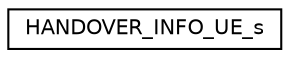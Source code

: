 digraph "Graphical Class Hierarchy"
{
 // LATEX_PDF_SIZE
  edge [fontname="Helvetica",fontsize="10",labelfontname="Helvetica",labelfontsize="10"];
  node [fontname="Helvetica",fontsize="10",shape=record];
  rankdir="LR";
  Node0 [label="HANDOVER_INFO_UE_s",height=0.2,width=0.4,color="black", fillcolor="white", style="filled",URL="$structHANDOVER__INFO__UE__s.html",tooltip=" "];
}
